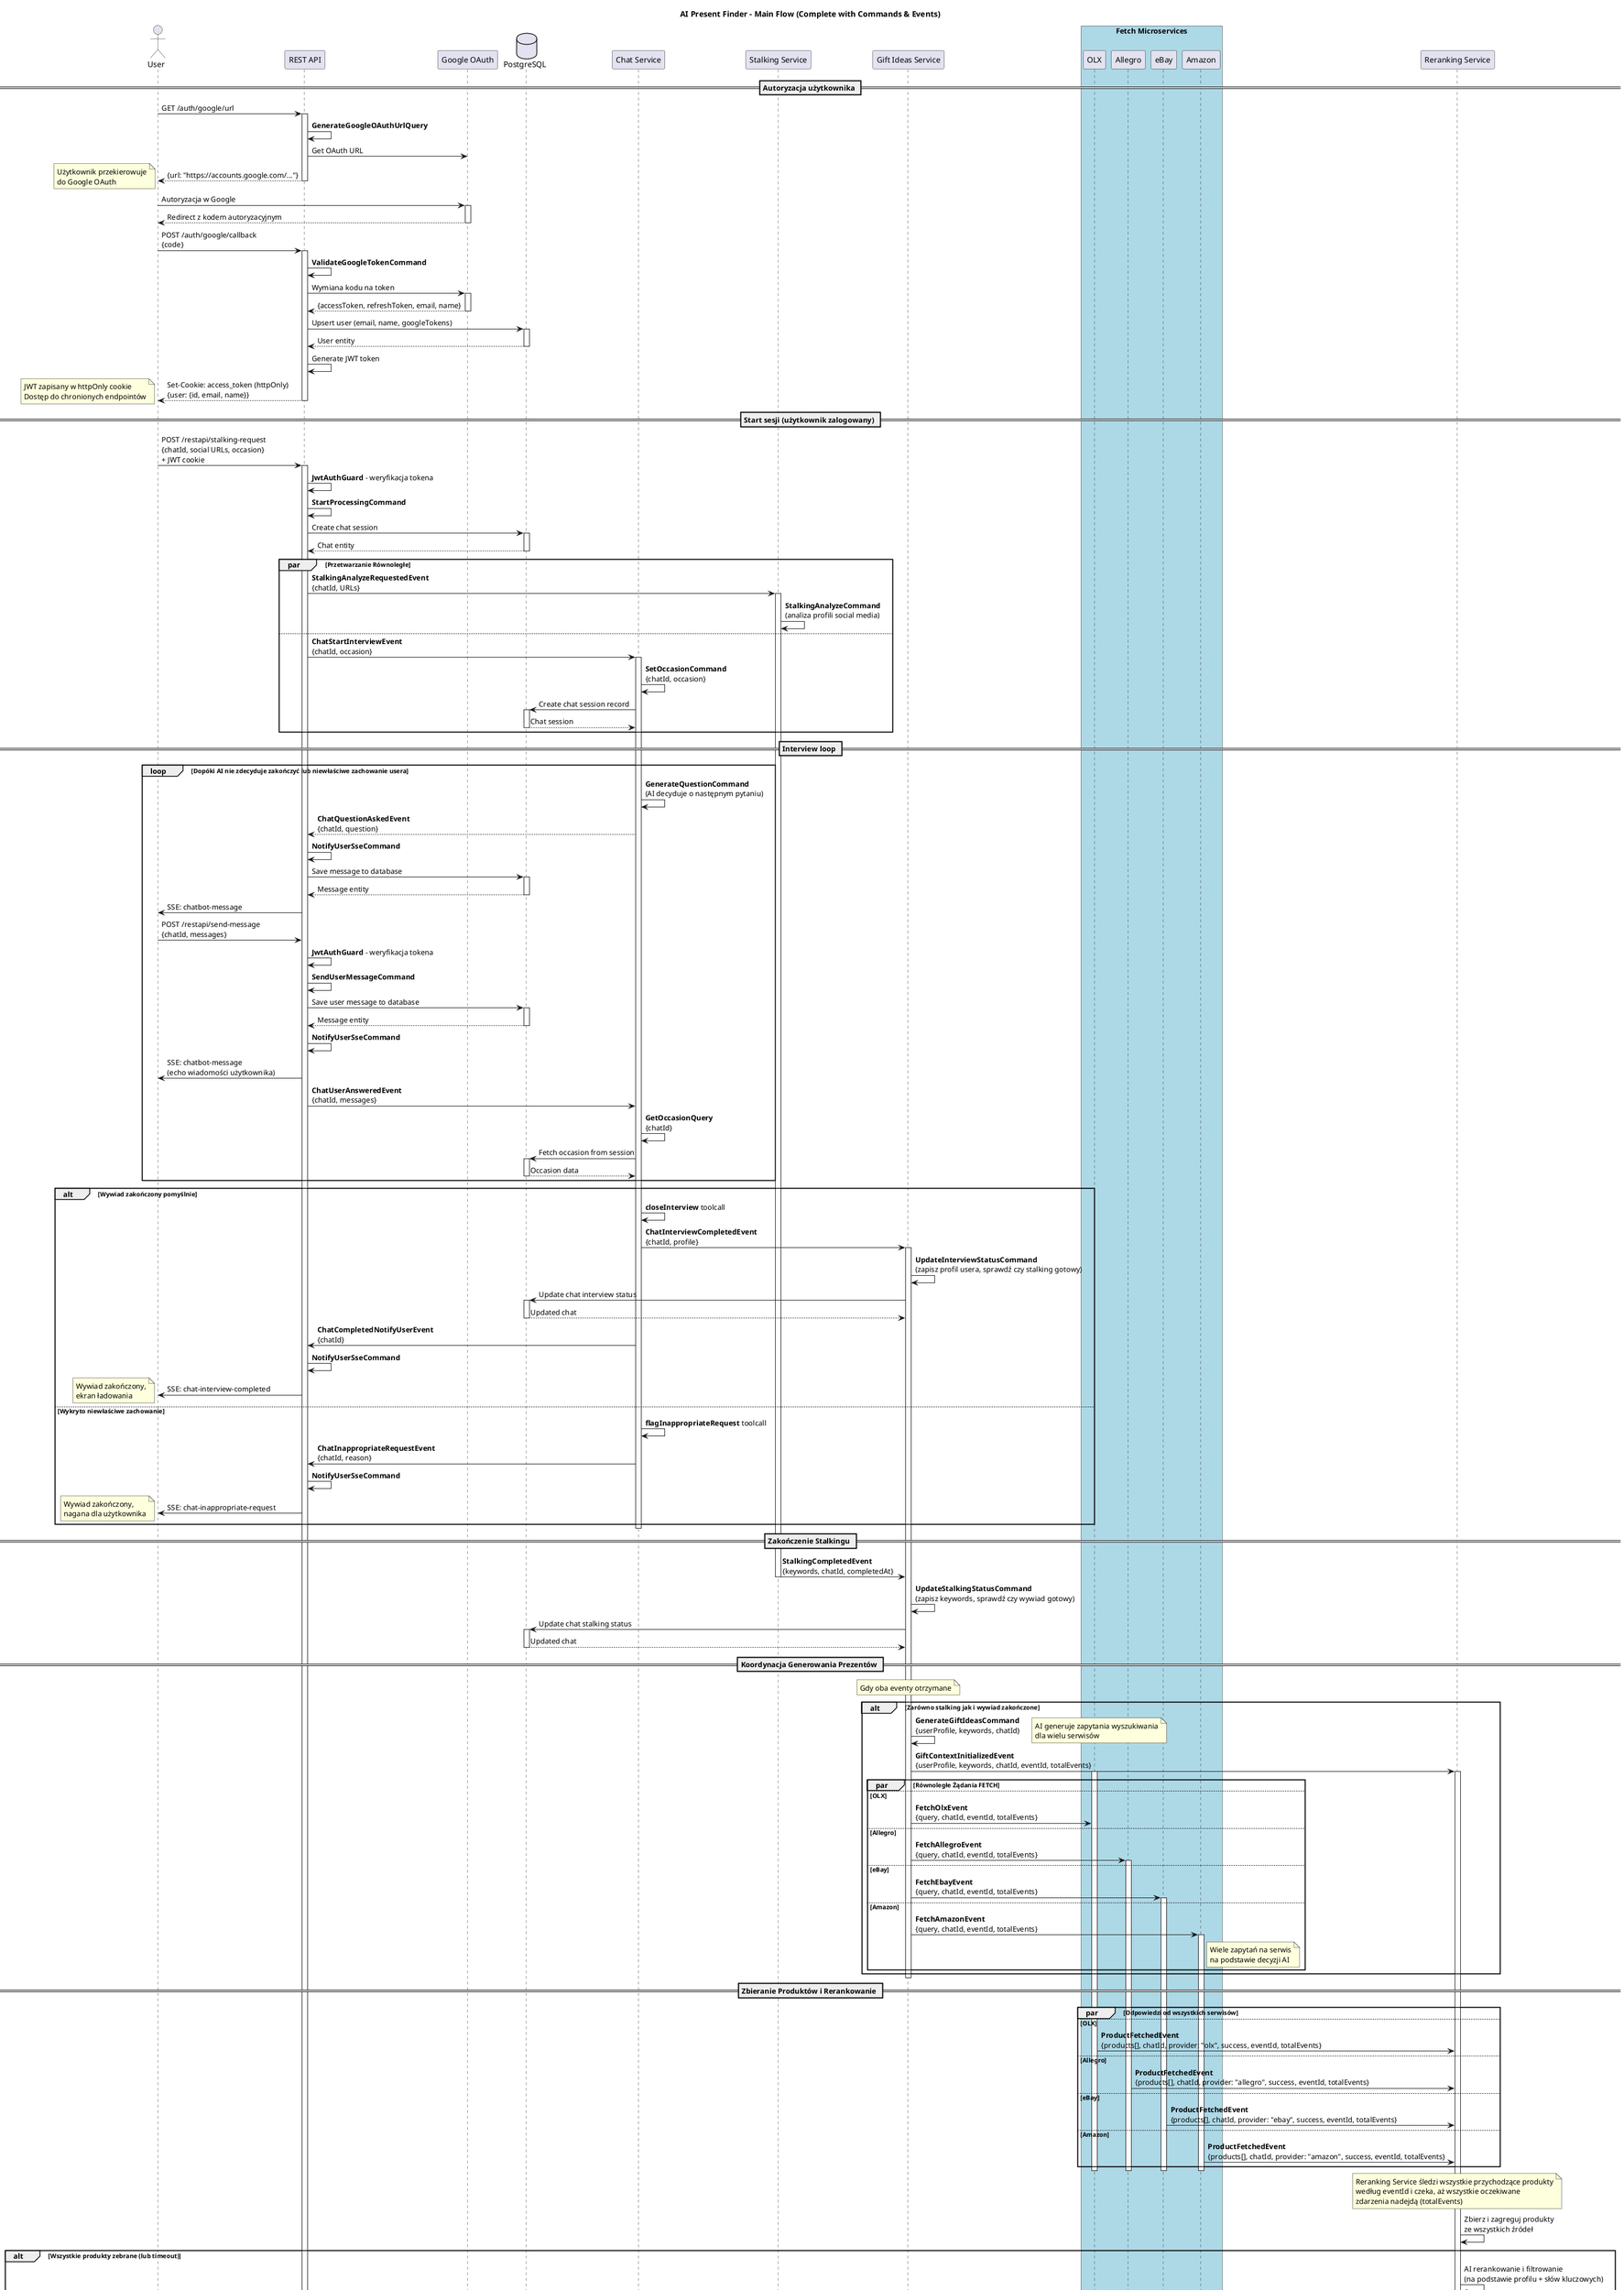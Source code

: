 @startuml main_flow
title AI Present Finder - Main Flow (Complete with Commands & Events)

actor User as U
participant "REST API" as REST
participant "Google OAuth" as GOOGLE
database "PostgreSQL" as DB
participant "Chat Service" as CHAT
participant "Stalking Service" as STALK
participant "Gift Ideas Service" as GIFT
box "Fetch Microservices" #LightBlue
  participant "OLX" as FETCH_OLX
  participant "Allegro" as FETCH_ALLEGRO
  participant "eBay" as FETCH_EBAY
  participant "Amazon" as FETCH_AMAZON
end box
participant "Reranking Service" as RERANK

== Autoryzacja użytkownika ==
U -> REST: GET /auth/google/url
activate REST
REST -> REST: **GenerateGoogleOAuthUrlQuery**
REST -> GOOGLE: Get OAuth URL
REST --> U: {url: "https://accounts.google.com/..."}
deactivate REST
note left: Użytkownik przekierowuje\ndo Google OAuth

U -> GOOGLE: Autoryzacja w Google
activate GOOGLE
GOOGLE --> U: Redirect z kodem autoryzacyjnym
deactivate GOOGLE

U -> REST: POST /auth/google/callback\n{code}
activate REST
REST -> REST: **ValidateGoogleTokenCommand**
REST -> GOOGLE: Wymiana kodu na token
activate GOOGLE
GOOGLE --> REST: {accessToken, refreshToken, email, name}
deactivate GOOGLE
REST -> DB: Upsert user (email, name, googleTokens)
activate DB
DB --> REST: User entity
deactivate DB
REST -> REST: Generate JWT token
REST --> U: Set-Cookie: access_token (httpOnly)\n{user: {id, email, name}}
deactivate REST
note left: JWT zapisany w httpOnly cookie\nDostęp do chronionych endpointów

== Start sesji (użytkownik zalogowany) ==
U -> REST: POST /restapi/stalking-request\n{chatId, social URLs, occasion}\n+ JWT cookie
activate REST
REST -> REST: **JwtAuthGuard** - weryfikacja tokena
REST -> REST: **StartProcessingCommand**
REST -> DB: Create chat session
activate DB
DB --> REST: Chat entity
deactivate DB

par Przetwarzanie Równoległe
  REST -> STALK: **StalkingAnalyzeRequestedEvent**\n{chatId, URLs}
  activate STALK
  STALK -> STALK: **StalkingAnalyzeCommand**\n(analiza profili social media)
else
  REST -> CHAT: **ChatStartInterviewEvent**\n{chatId, occasion}
  activate CHAT
  CHAT -> CHAT: **SetOccasionCommand**\n{chatId, occasion}
  CHAT -> DB: Create chat session record
  activate DB
  DB --> CHAT: Chat session
  deactivate DB
end

== Interview loop ==
loop Dopóki AI nie zdecyduje zakończyć lub niewłaściwe zachowanie usera
  CHAT -> CHAT: **GenerateQuestionCommand**\n(AI decyduje o następnym pytaniu)
  CHAT --> REST: **ChatQuestionAskedEvent**\n{chatId, question}
  REST -> REST: **NotifyUserSseCommand**
  REST -> DB: Save message to database
  activate DB
  DB --> REST: Message entity
  deactivate DB
  REST -> U: SSE: chatbot-message
  U -> REST: POST /restapi/send-message\n{chatId, messages}
  REST -> REST: **JwtAuthGuard** - weryfikacja tokena
  REST -> REST: **SendUserMessageCommand**
  REST -> DB: Save user message to database
  activate DB
  DB --> REST: Message entity
  deactivate DB
  REST -> REST: **NotifyUserSseCommand**
  REST -> U: SSE: chatbot-message\n(echo wiadomości użytkownika)
  REST -> CHAT: **ChatUserAnsweredEvent**\n{chatId, messages}
  CHAT -> CHAT: **GetOccasionQuery**\n{chatId}
  CHAT -> DB: Fetch occasion from session
  activate DB
  DB --> CHAT: Occasion data
  deactivate DB
end

alt Wywiad zakończony pomyślnie
  CHAT -> CHAT: **closeInterview** toolcall
  CHAT -> GIFT: **ChatInterviewCompletedEvent**\n{chatId, profile}
  activate GIFT
  GIFT -> GIFT: **UpdateInterviewStatusCommand**\n(zapisz profil usera, sprawdź czy stalking gotowy)
  GIFT -> DB: Update chat interview status
  activate DB
  DB --> GIFT: Updated chat
  deactivate DB
  CHAT -> REST: **ChatCompletedNotifyUserEvent**\n{chatId}
  REST -> REST: **NotifyUserSseCommand**
  REST -> U: SSE: chat-interview-completed
  note left: Wywiad zakończony,\nekran ładowania
else Wykryto niewłaściwe zachowanie
  CHAT -> CHAT: **flagInappropriateRequest** toolcall
  CHAT -> REST: **ChatInappropriateRequestEvent**\n{chatId, reason}
  REST -> REST: **NotifyUserSseCommand**
  REST -> U: SSE: chat-inappropriate-request
  note left: Wywiad zakończony,\nnagana dla użytkownika
end

deactivate CHAT

== Zakończenie Stalkingu ==
STALK -> GIFT: **StalkingCompletedEvent**\n{keywords, chatId, completedAt}
deactivate STALK
GIFT -> GIFT: **UpdateStalkingStatusCommand**\n(zapisz keywords, sprawdź czy wywiad gotowy)
GIFT -> DB: Update chat stalking status
activate DB
DB --> GIFT: Updated chat
deactivate DB

== Koordynacja Generowania Prezentów ==
note over GIFT: Gdy oba eventy otrzymane

alt Zarówno stalking jak i wywiad zakończone
  GIFT -> GIFT: **GenerateGiftIdeasCommand**\n{userProfile, keywords, chatId}
  note right: AI generuje zapytania wyszukiwania\ndla wielu serwisów
  
  GIFT -> RERANK: **GiftContextInitializedEvent**\n{userProfile, keywords, chatId, eventId, totalEvents}
  activate RERANK
 
  par Równoległe Żądania FETCH
  else OLX
    activate FETCH_OLX
    GIFT -> FETCH_OLX: **FetchOlxEvent**\n{query, chatId, eventId, totalEvents}
  else Allegro
    GIFT -> FETCH_ALLEGRO: **FetchAllegroEvent**\n{query, chatId, eventId, totalEvents}
    activate FETCH_ALLEGRO
  else eBay
    GIFT -> FETCH_EBAY: **FetchEbayEvent**\n{query, chatId, eventId, totalEvents}
    activate FETCH_EBAY
  else Amazon
    GIFT -> FETCH_AMAZON: **FetchAmazonEvent**\n{query, chatId, eventId, totalEvents}
    activate FETCH_AMAZON
    note right of FETCH_AMAZON: Wiele zapytań na serwis\nna podstawie decyzji AI
  end
end
deactivate GIFT

== Zbieranie Produktów i Rerankowanie ==
par Odpowiedzi od wszystkich serwisów
else OLX
  FETCH_OLX -> RERANK: **ProductFetchedEvent**\n{products[], chatId, provider: "olx", success, eventId, totalEvents}
else Allegro
  FETCH_ALLEGRO -> RERANK: **ProductFetchedEvent**\n{products[], chatId, provider: "allegro", success, eventId, totalEvents}
else eBay
  FETCH_EBAY -> RERANK: **ProductFetchedEvent**\n{products[], chatId, provider: "ebay", success, eventId, totalEvents}
else Amazon
  FETCH_AMAZON -> RERANK: **ProductFetchedEvent**\n{products[], chatId, provider: "amazon", success, eventId, totalEvents}
end
deactivate FETCH_OLX
deactivate FETCH_ALLEGRO
deactivate FETCH_EBAY
deactivate FETCH_AMAZON

note over RERANK
  Reranking Service śledzi wszystkie przychodzące produkty
  według eventId i czeka, aż wszystkie oczekiwane
  zdarzenia nadejdą (totalEvents)
end note

RERANK -> RERANK: Zbierz i zagreguj produkty\nze wszystkich źródeł

alt Wszystkie produkty zebrane (lub timeout)
  RERANK -> RERANK: AI rerankowanie i filtrowanie\n(na podstawie profilu + słów kluczowych)
  RERANK -> REST: **GiftReadyEvent**\n{chatId, giftIdeas[]}
  deactivate RERANK
  activate REST
  REST -> REST: **SaveListingsCommand**\n{chatId, listings[]}
  REST -> DB: Save all product listings
  activate DB
  DB --> REST: Saved listings with IDs
  deactivate DB
  REST -> DB: Associate listings with chat
  activate DB
  DB --> REST: Chat with listings
  deactivate DB
  REST -> REST: **NotifyUserSseCommand**
  REST -> U: SSE: gift-ready\n{listings with database IDs}
  deactivate REST
  note left: Produkty gotowe do wyświetlenia\nużytkownik może dodać do ulubionych
end

@enduml

